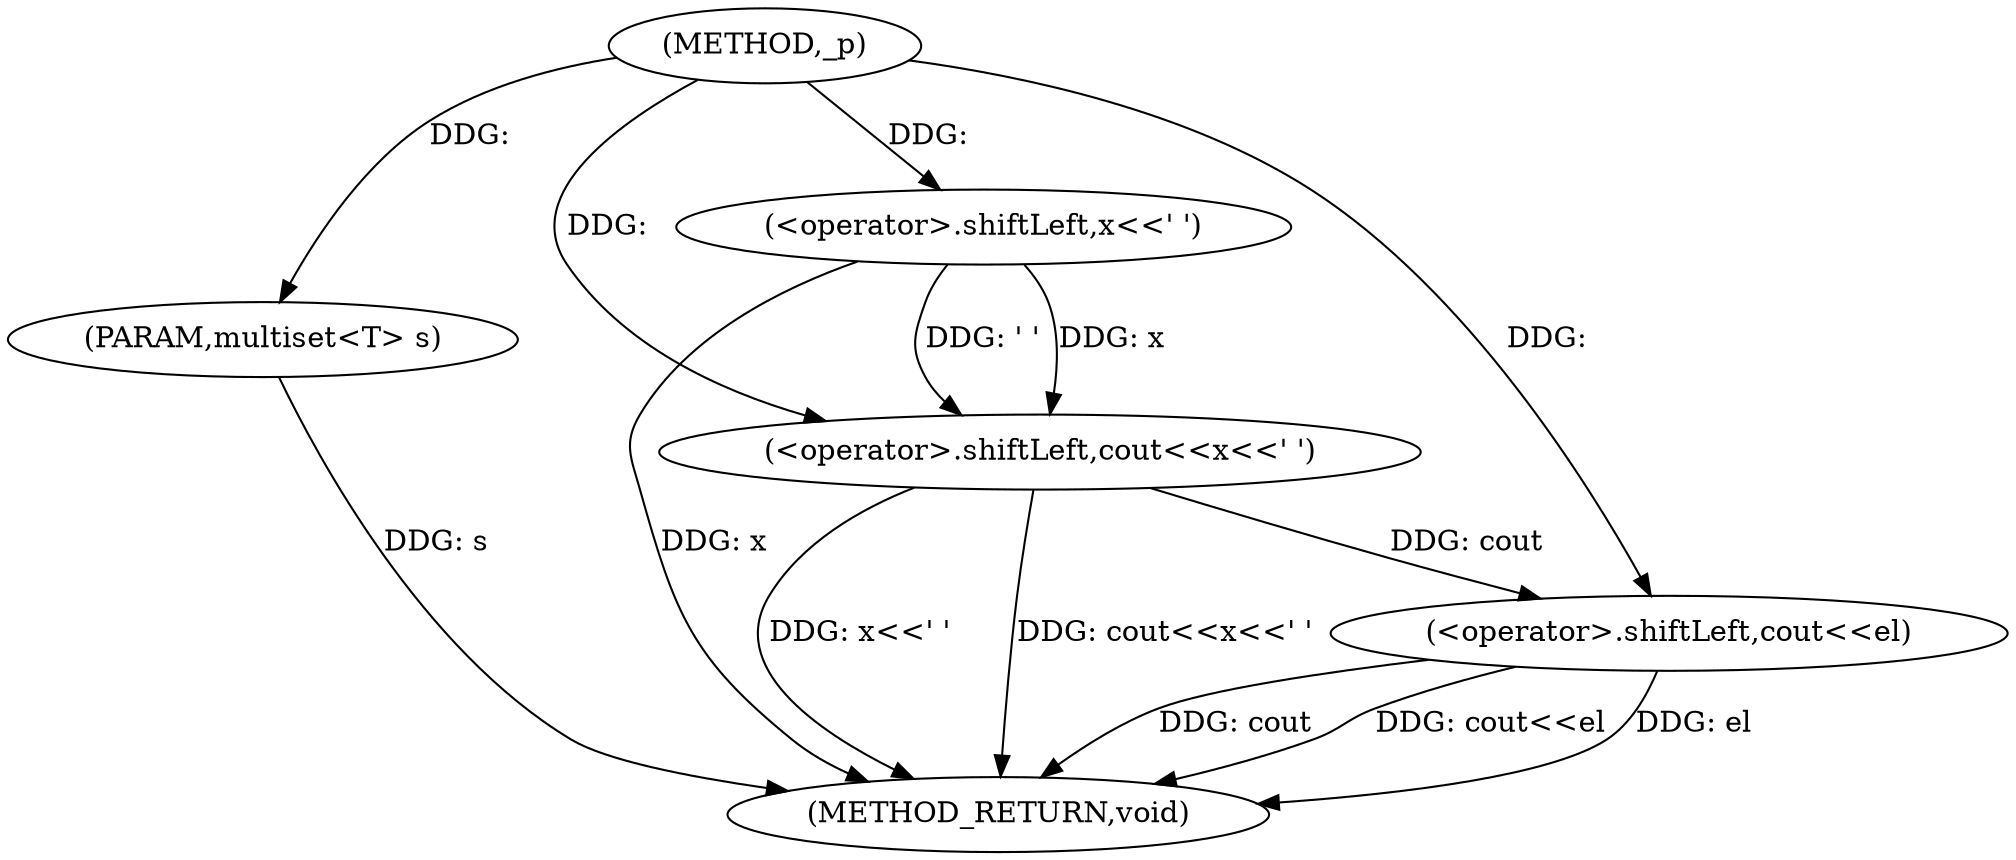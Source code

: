 digraph "_p" {  
"1000267" [label = "(METHOD,_p)" ]
"1000279" [label = "(METHOD_RETURN,void)" ]
"1000268" [label = "(PARAM,multiset<T> s)" ]
"1000271" [label = "(<operator>.shiftLeft,cout<<x<<' ')" ]
"1000276" [label = "(<operator>.shiftLeft,cout<<el)" ]
"1000273" [label = "(<operator>.shiftLeft,x<<' ')" ]
  "1000268" -> "1000279"  [ label = "DDG: s"] 
  "1000271" -> "1000279"  [ label = "DDG: x<<' '"] 
  "1000271" -> "1000279"  [ label = "DDG: cout<<x<<' '"] 
  "1000276" -> "1000279"  [ label = "DDG: cout"] 
  "1000276" -> "1000279"  [ label = "DDG: cout<<el"] 
  "1000273" -> "1000279"  [ label = "DDG: x"] 
  "1000276" -> "1000279"  [ label = "DDG: el"] 
  "1000267" -> "1000268"  [ label = "DDG: "] 
  "1000267" -> "1000271"  [ label = "DDG: "] 
  "1000273" -> "1000271"  [ label = "DDG: x"] 
  "1000273" -> "1000271"  [ label = "DDG: ' '"] 
  "1000271" -> "1000276"  [ label = "DDG: cout"] 
  "1000267" -> "1000276"  [ label = "DDG: "] 
  "1000267" -> "1000273"  [ label = "DDG: "] 
}
